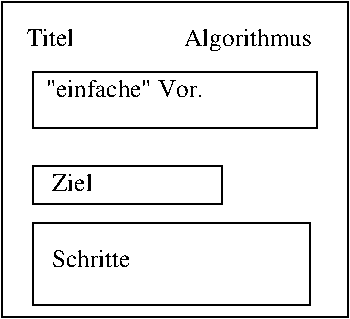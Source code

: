 #FIG 3.2
Landscape
Center
Metric
A4      
100.00
Single
-2
1200 2
2 2 0 1 0 7 50 0 -1 0.000 0 0 -1 0 0 5
	 4275 2025 6750 2025 6750 4275 4275 4275 4275 2025
2 2 0 1 0 7 50 0 -1 0.000 0 0 -1 0 0 5
	 4500 2520 6525 2520 6525 2925 4500 2925 4500 2520
2 2 0 1 0 7 50 0 -1 0.000 0 0 -1 0 0 5
	 4500 3195 5850 3195 5850 3465 4500 3465 4500 3195
2 2 0 1 0 7 50 0 -1 0.000 0 0 -1 0 0 5
	 4500 3600 6480 3600 6480 4185 4500 4185 4500 3600
4 0 0 50 0 0 12 0.0000 4 135 345 4455 2340 Titel\001
4 0 0 50 0 0 12 0.0000 4 135 1170 4590 2700 "einfache" Vor.\001
4 0 0 50 0 0 12 0.0000 4 135 300 4635 3375 Ziel\001
4 0 0 50 0 0 12 0.0000 4 135 600 4635 3915 Schritte\001
4 0 0 50 0 0 12 0.0000 4 180 930 5580 2340 Algorithmus\001
